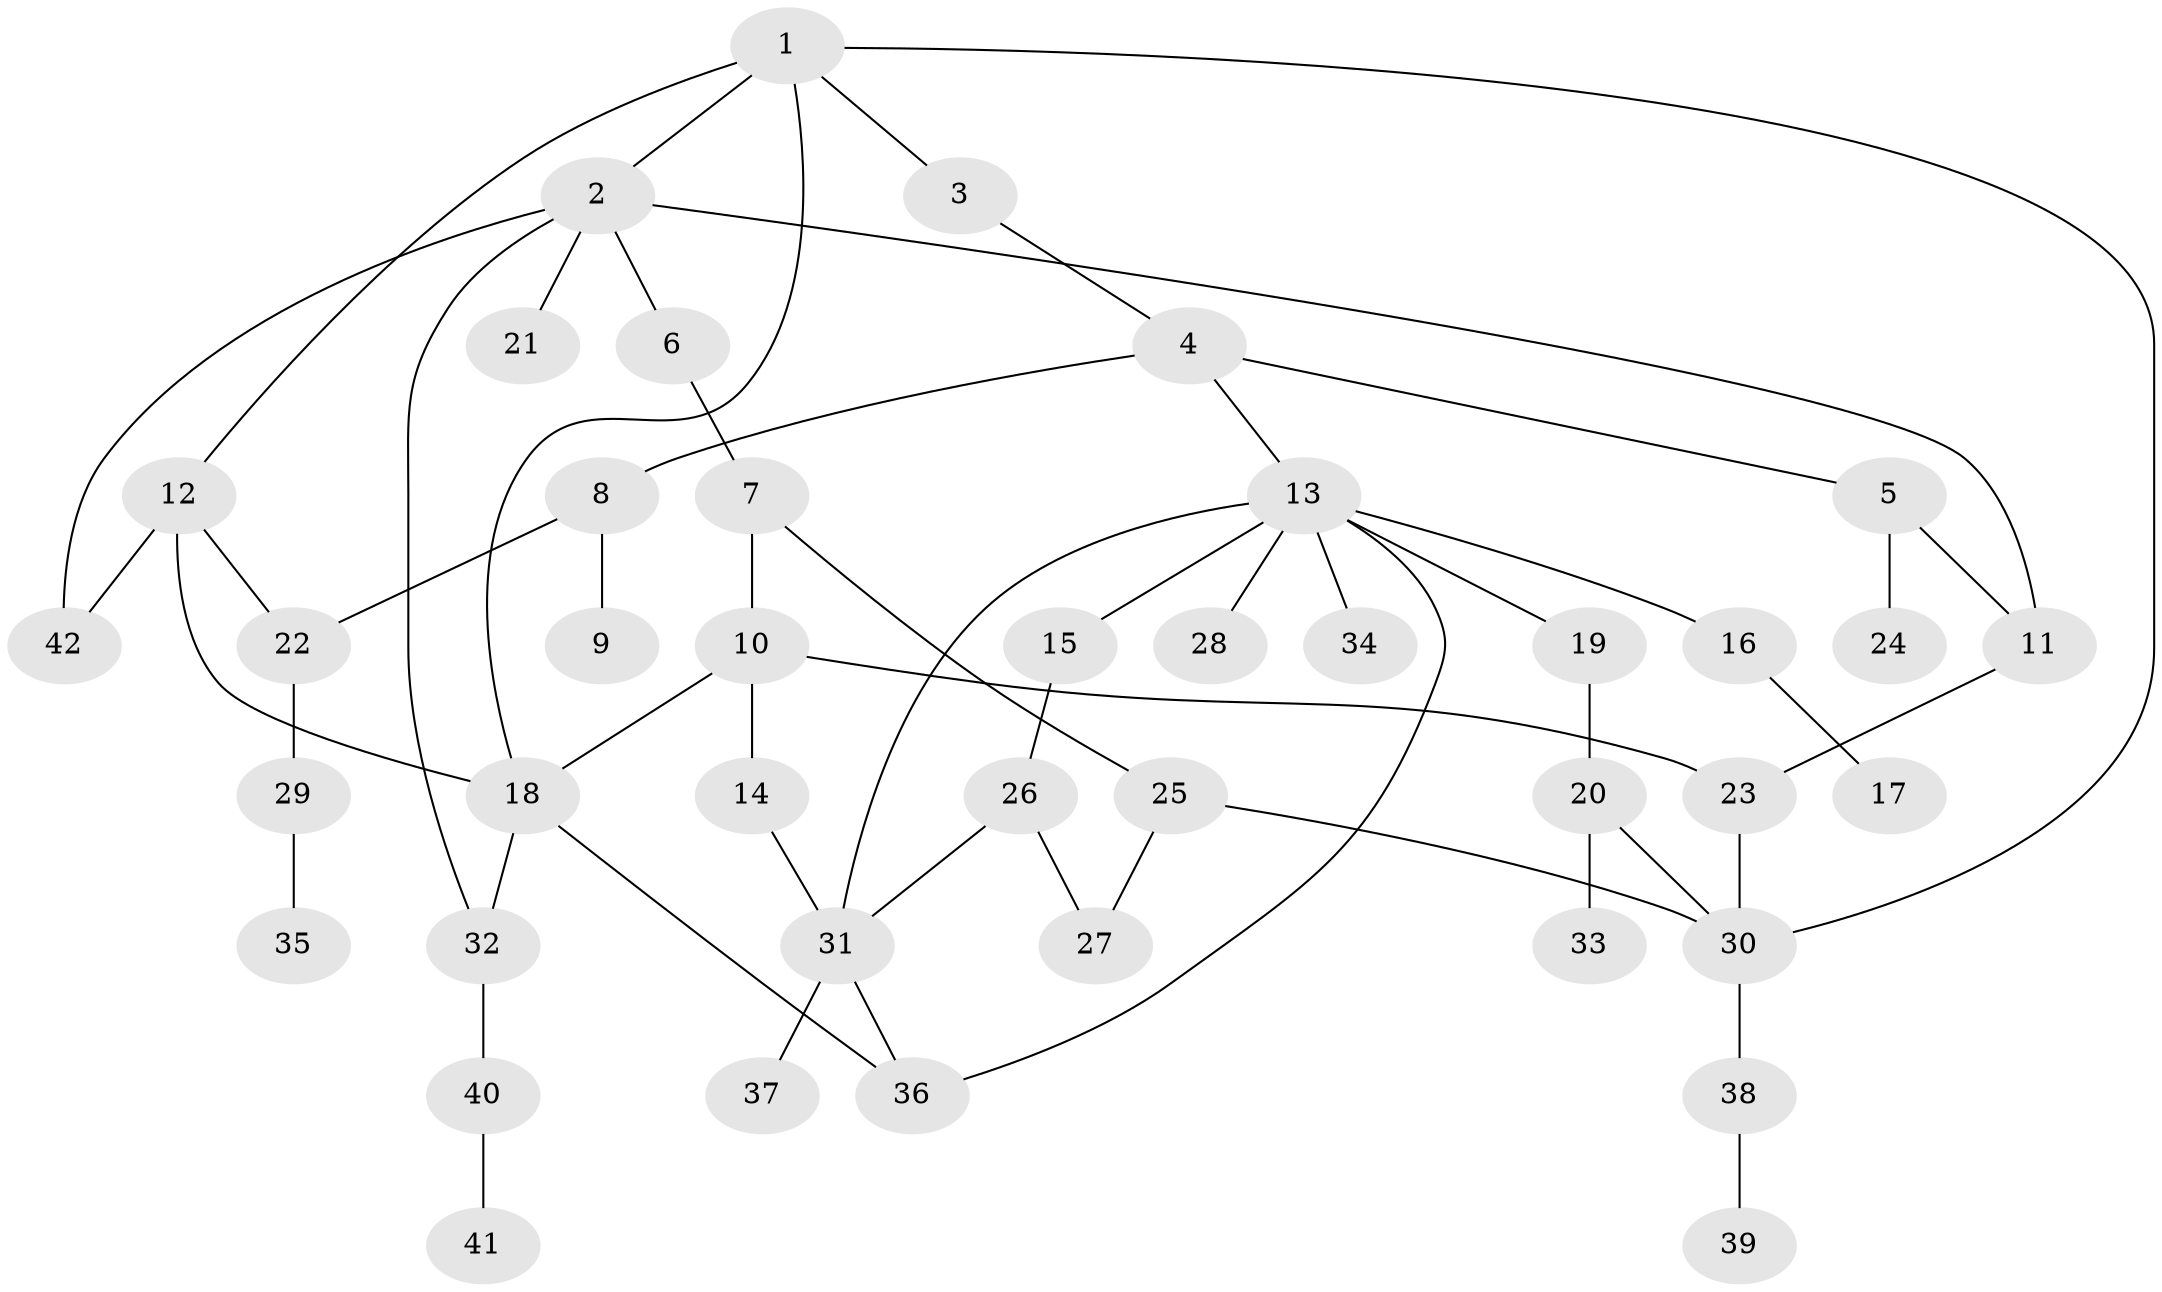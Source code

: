 // original degree distribution, {6: 0.01694915254237288, 7: 0.01694915254237288, 2: 0.3050847457627119, 4: 0.0847457627118644, 3: 0.23728813559322035, 5: 0.05084745762711865, 1: 0.2711864406779661, 8: 0.01694915254237288}
// Generated by graph-tools (version 1.1) at 2025/48/03/04/25 22:48:41]
// undirected, 42 vertices, 56 edges
graph export_dot {
  node [color=gray90,style=filled];
  1;
  2;
  3;
  4;
  5;
  6;
  7;
  8;
  9;
  10;
  11;
  12;
  13;
  14;
  15;
  16;
  17;
  18;
  19;
  20;
  21;
  22;
  23;
  24;
  25;
  26;
  27;
  28;
  29;
  30;
  31;
  32;
  33;
  34;
  35;
  36;
  37;
  38;
  39;
  40;
  41;
  42;
  1 -- 2 [weight=1.0];
  1 -- 3 [weight=1.0];
  1 -- 12 [weight=1.0];
  1 -- 18 [weight=1.0];
  1 -- 30 [weight=1.0];
  2 -- 6 [weight=1.0];
  2 -- 11 [weight=1.0];
  2 -- 21 [weight=1.0];
  2 -- 32 [weight=1.0];
  2 -- 42 [weight=1.0];
  3 -- 4 [weight=1.0];
  4 -- 5 [weight=1.0];
  4 -- 8 [weight=1.0];
  4 -- 13 [weight=1.0];
  5 -- 11 [weight=1.0];
  5 -- 24 [weight=1.0];
  6 -- 7 [weight=1.0];
  7 -- 10 [weight=1.0];
  7 -- 25 [weight=1.0];
  8 -- 9 [weight=1.0];
  8 -- 22 [weight=1.0];
  10 -- 14 [weight=1.0];
  10 -- 18 [weight=1.0];
  10 -- 23 [weight=1.0];
  11 -- 23 [weight=1.0];
  12 -- 18 [weight=2.0];
  12 -- 22 [weight=1.0];
  12 -- 42 [weight=1.0];
  13 -- 15 [weight=1.0];
  13 -- 16 [weight=1.0];
  13 -- 19 [weight=1.0];
  13 -- 28 [weight=1.0];
  13 -- 31 [weight=1.0];
  13 -- 34 [weight=1.0];
  13 -- 36 [weight=1.0];
  14 -- 31 [weight=2.0];
  15 -- 26 [weight=1.0];
  16 -- 17 [weight=1.0];
  18 -- 32 [weight=1.0];
  18 -- 36 [weight=1.0];
  19 -- 20 [weight=1.0];
  20 -- 30 [weight=1.0];
  20 -- 33 [weight=1.0];
  22 -- 29 [weight=1.0];
  23 -- 30 [weight=1.0];
  25 -- 27 [weight=1.0];
  25 -- 30 [weight=1.0];
  26 -- 27 [weight=1.0];
  26 -- 31 [weight=1.0];
  29 -- 35 [weight=1.0];
  30 -- 38 [weight=1.0];
  31 -- 36 [weight=1.0];
  31 -- 37 [weight=1.0];
  32 -- 40 [weight=1.0];
  38 -- 39 [weight=1.0];
  40 -- 41 [weight=1.0];
}
